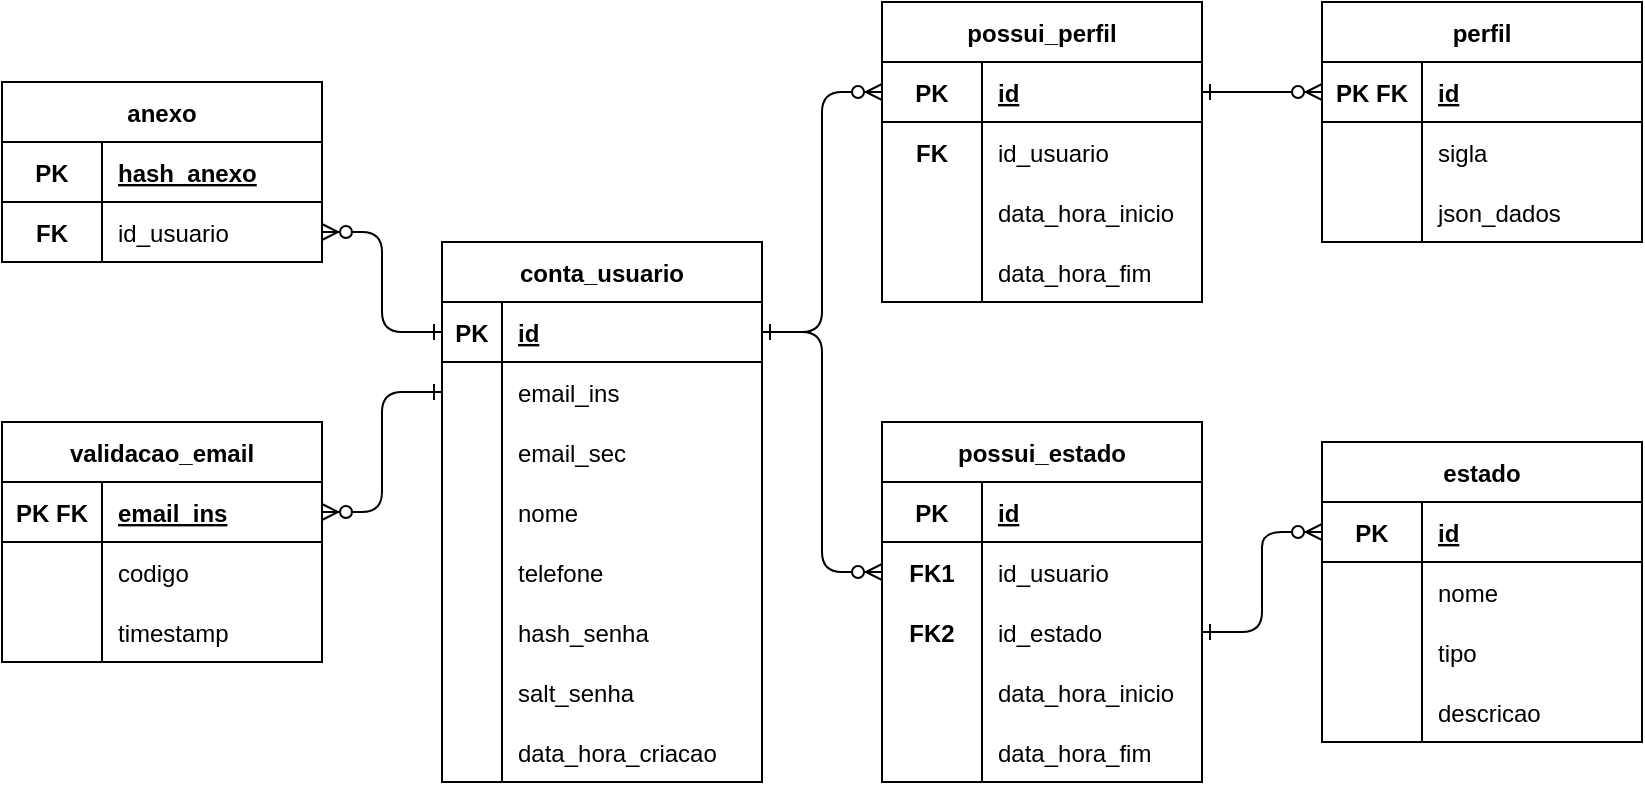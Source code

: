 <mxfile version="20.8.10" type="device"><diagram id="R2lEEEUBdFMjLlhIrx00" name="Page-1"><mxGraphModel dx="918" dy="593" grid="1" gridSize="10" guides="1" tooltips="1" connect="1" arrows="1" fold="1" page="1" pageScale="1" pageWidth="850" pageHeight="1100" math="0" shadow="0" extFonts="Permanent Marker^https://fonts.googleapis.com/css?family=Permanent+Marker"><root><mxCell id="0"/><mxCell id="1" parent="0"/><mxCell id="C-vyLk0tnHw3VtMMgP7b-1" value="" style="edgeStyle=entityRelationEdgeStyle;endArrow=ERzeroToMany;startArrow=ERone;endFill=1;startFill=0;entryX=1;entryY=0.5;entryDx=0;entryDy=0;exitX=0;exitY=0.5;exitDx=0;exitDy=0;" parent="1" source="hdHQE9Isms6MK_CqAOKc-28" target="C-vyLk0tnHw3VtMMgP7b-3" edge="1"><mxGeometry width="100" height="100" relative="1" as="geometry"><mxPoint x="440" y="770" as="sourcePoint"/><mxPoint x="460" y="215" as="targetPoint"/></mxGeometry></mxCell><mxCell id="C-vyLk0tnHw3VtMMgP7b-2" value="validacao_email" style="shape=table;startSize=30;container=1;collapsible=1;childLayout=tableLayout;fixedRows=1;rowLines=0;fontStyle=1;align=center;resizeLast=1;" parent="1" vertex="1"><mxGeometry x="10" y="270" width="160" height="120" as="geometry"><mxRectangle x="350" width="100" height="30" as="alternateBounds"/></mxGeometry></mxCell><mxCell id="C-vyLk0tnHw3VtMMgP7b-3" value="" style="shape=partialRectangle;collapsible=0;dropTarget=0;pointerEvents=0;fillColor=none;points=[[0,0.5],[1,0.5]];portConstraint=eastwest;top=0;left=0;right=0;bottom=1;" parent="C-vyLk0tnHw3VtMMgP7b-2" vertex="1"><mxGeometry y="30" width="160" height="30" as="geometry"/></mxCell><mxCell id="C-vyLk0tnHw3VtMMgP7b-4" value="PK FK" style="shape=partialRectangle;overflow=hidden;connectable=0;fillColor=none;top=0;left=0;bottom=0;right=0;fontStyle=1;" parent="C-vyLk0tnHw3VtMMgP7b-3" vertex="1"><mxGeometry width="50" height="30" as="geometry"><mxRectangle width="50" height="30" as="alternateBounds"/></mxGeometry></mxCell><mxCell id="C-vyLk0tnHw3VtMMgP7b-5" value="email_ins" style="shape=partialRectangle;overflow=hidden;connectable=0;fillColor=none;top=0;left=0;bottom=0;right=0;align=left;spacingLeft=6;fontStyle=5;strokeColor=none;" parent="C-vyLk0tnHw3VtMMgP7b-3" vertex="1"><mxGeometry x="50" width="110" height="30" as="geometry"><mxRectangle width="110" height="30" as="alternateBounds"/></mxGeometry></mxCell><mxCell id="1cr4TgTquxD-qMzIaofv-1" style="shape=partialRectangle;collapsible=0;dropTarget=0;pointerEvents=0;fillColor=none;points=[[0,0.5],[1,0.5]];portConstraint=eastwest;top=0;left=0;right=0;bottom=0;" parent="C-vyLk0tnHw3VtMMgP7b-2" vertex="1"><mxGeometry y="60" width="160" height="30" as="geometry"/></mxCell><mxCell id="1cr4TgTquxD-qMzIaofv-2" value="" style="shape=partialRectangle;overflow=hidden;connectable=0;fillColor=none;top=0;left=0;bottom=0;right=0;fontStyle=1;" parent="1cr4TgTquxD-qMzIaofv-1" vertex="1"><mxGeometry width="50" height="30" as="geometry"><mxRectangle width="50" height="30" as="alternateBounds"/></mxGeometry></mxCell><mxCell id="1cr4TgTquxD-qMzIaofv-3" value="codigo" style="shape=partialRectangle;overflow=hidden;connectable=0;fillColor=none;top=0;left=0;bottom=0;right=0;align=left;spacingLeft=6;fontStyle=0;strokeColor=none;" parent="1cr4TgTquxD-qMzIaofv-1" vertex="1"><mxGeometry x="50" width="110" height="30" as="geometry"><mxRectangle width="110" height="30" as="alternateBounds"/></mxGeometry></mxCell><mxCell id="qi7MQZ-iZh2KVc4ojS94-100" style="shape=partialRectangle;collapsible=0;dropTarget=0;pointerEvents=0;fillColor=none;points=[[0,0.5],[1,0.5]];portConstraint=eastwest;top=0;left=0;right=0;bottom=1;" parent="C-vyLk0tnHw3VtMMgP7b-2" vertex="1"><mxGeometry y="90" width="160" height="30" as="geometry"/></mxCell><mxCell id="qi7MQZ-iZh2KVc4ojS94-101" style="shape=partialRectangle;overflow=hidden;connectable=0;fillColor=none;top=0;left=0;bottom=0;right=0;fontStyle=1;" parent="qi7MQZ-iZh2KVc4ojS94-100" vertex="1"><mxGeometry width="50" height="30" as="geometry"><mxRectangle width="50" height="30" as="alternateBounds"/></mxGeometry></mxCell><mxCell id="qi7MQZ-iZh2KVc4ojS94-102" value="timestamp" style="shape=partialRectangle;overflow=hidden;connectable=0;fillColor=none;top=0;left=0;bottom=0;right=0;align=left;spacingLeft=6;fontStyle=0;strokeColor=none;" parent="qi7MQZ-iZh2KVc4ojS94-100" vertex="1"><mxGeometry x="50" width="110" height="30" as="geometry"><mxRectangle width="110" height="30" as="alternateBounds"/></mxGeometry></mxCell><mxCell id="C-vyLk0tnHw3VtMMgP7b-23" value="conta_usuario" style="shape=table;startSize=30;container=1;collapsible=1;childLayout=tableLayout;fixedRows=1;rowLines=0;fontStyle=1;align=center;resizeLast=1;" parent="1" vertex="1"><mxGeometry x="230" y="180" width="160" height="270" as="geometry"/></mxCell><mxCell id="C-vyLk0tnHw3VtMMgP7b-24" value="" style="shape=partialRectangle;collapsible=0;dropTarget=0;pointerEvents=0;fillColor=none;points=[[0,0.5],[1,0.5]];portConstraint=eastwest;top=0;left=0;right=0;bottom=1;" parent="C-vyLk0tnHw3VtMMgP7b-23" vertex="1"><mxGeometry y="30" width="160" height="30" as="geometry"/></mxCell><mxCell id="C-vyLk0tnHw3VtMMgP7b-25" value="PK" style="shape=partialRectangle;overflow=hidden;connectable=0;fillColor=none;top=0;left=0;bottom=0;right=0;fontStyle=1;" parent="C-vyLk0tnHw3VtMMgP7b-24" vertex="1"><mxGeometry width="30" height="30" as="geometry"><mxRectangle width="30" height="30" as="alternateBounds"/></mxGeometry></mxCell><mxCell id="C-vyLk0tnHw3VtMMgP7b-26" value="id" style="shape=partialRectangle;overflow=hidden;connectable=0;fillColor=none;top=0;left=0;bottom=0;right=0;align=left;spacingLeft=6;fontStyle=5;" parent="C-vyLk0tnHw3VtMMgP7b-24" vertex="1"><mxGeometry x="30" width="130" height="30" as="geometry"><mxRectangle width="130" height="30" as="alternateBounds"/></mxGeometry></mxCell><mxCell id="hdHQE9Isms6MK_CqAOKc-28" style="shape=partialRectangle;collapsible=0;dropTarget=0;pointerEvents=0;fillColor=none;points=[[0,0.5],[1,0.5]];portConstraint=eastwest;top=0;left=0;right=0;bottom=0;" parent="C-vyLk0tnHw3VtMMgP7b-23" vertex="1"><mxGeometry y="60" width="160" height="30" as="geometry"/></mxCell><mxCell id="hdHQE9Isms6MK_CqAOKc-29" style="shape=partialRectangle;overflow=hidden;connectable=0;fillColor=none;top=0;left=0;bottom=0;right=0;" parent="hdHQE9Isms6MK_CqAOKc-28" vertex="1"><mxGeometry width="30" height="30" as="geometry"><mxRectangle width="30" height="30" as="alternateBounds"/></mxGeometry></mxCell><mxCell id="hdHQE9Isms6MK_CqAOKc-30" value="email_ins" style="shape=partialRectangle;overflow=hidden;connectable=0;fillColor=none;top=0;left=0;bottom=0;right=0;align=left;spacingLeft=6;spacingTop=0;" parent="hdHQE9Isms6MK_CqAOKc-28" vertex="1"><mxGeometry x="30" width="130" height="30" as="geometry"><mxRectangle width="130" height="30" as="alternateBounds"/></mxGeometry></mxCell><mxCell id="hdHQE9Isms6MK_CqAOKc-31" style="shape=partialRectangle;collapsible=0;dropTarget=0;pointerEvents=0;fillColor=none;points=[[0,0.5],[1,0.5]];portConstraint=eastwest;top=0;left=0;right=0;bottom=0;" parent="C-vyLk0tnHw3VtMMgP7b-23" vertex="1"><mxGeometry y="90" width="160" height="30" as="geometry"/></mxCell><mxCell id="hdHQE9Isms6MK_CqAOKc-32" style="shape=partialRectangle;overflow=hidden;connectable=0;fillColor=none;top=0;left=0;bottom=0;right=0;" parent="hdHQE9Isms6MK_CqAOKc-31" vertex="1"><mxGeometry width="30" height="30" as="geometry"><mxRectangle width="30" height="30" as="alternateBounds"/></mxGeometry></mxCell><mxCell id="hdHQE9Isms6MK_CqAOKc-33" value="email_sec" style="shape=partialRectangle;overflow=hidden;connectable=0;fillColor=none;top=0;left=0;bottom=0;right=0;align=left;spacingLeft=6;spacingTop=0;" parent="hdHQE9Isms6MK_CqAOKc-31" vertex="1"><mxGeometry x="30" width="130" height="30" as="geometry"><mxRectangle width="130" height="30" as="alternateBounds"/></mxGeometry></mxCell><mxCell id="hdHQE9Isms6MK_CqAOKc-34" style="shape=partialRectangle;collapsible=0;dropTarget=0;pointerEvents=0;fillColor=none;points=[[0,0.5],[1,0.5]];portConstraint=eastwest;top=0;left=0;right=0;bottom=0;" parent="C-vyLk0tnHw3VtMMgP7b-23" vertex="1"><mxGeometry y="120" width="160" height="30" as="geometry"/></mxCell><mxCell id="hdHQE9Isms6MK_CqAOKc-35" style="shape=partialRectangle;overflow=hidden;connectable=0;fillColor=none;top=0;left=0;bottom=0;right=0;" parent="hdHQE9Isms6MK_CqAOKc-34" vertex="1"><mxGeometry width="30" height="30" as="geometry"><mxRectangle width="30" height="30" as="alternateBounds"/></mxGeometry></mxCell><mxCell id="hdHQE9Isms6MK_CqAOKc-36" value="nome" style="shape=partialRectangle;overflow=hidden;connectable=0;fillColor=none;top=0;left=0;bottom=0;right=0;align=left;spacingLeft=6;spacingTop=0;" parent="hdHQE9Isms6MK_CqAOKc-34" vertex="1"><mxGeometry x="30" width="130" height="30" as="geometry"><mxRectangle width="130" height="30" as="alternateBounds"/></mxGeometry></mxCell><mxCell id="hdHQE9Isms6MK_CqAOKc-37" style="shape=partialRectangle;collapsible=0;dropTarget=0;pointerEvents=0;fillColor=none;points=[[0,0.5],[1,0.5]];portConstraint=eastwest;top=0;left=0;right=0;bottom=0;" parent="C-vyLk0tnHw3VtMMgP7b-23" vertex="1"><mxGeometry y="150" width="160" height="30" as="geometry"/></mxCell><mxCell id="hdHQE9Isms6MK_CqAOKc-38" style="shape=partialRectangle;overflow=hidden;connectable=0;fillColor=none;top=0;left=0;bottom=0;right=0;" parent="hdHQE9Isms6MK_CqAOKc-37" vertex="1"><mxGeometry width="30" height="30" as="geometry"><mxRectangle width="30" height="30" as="alternateBounds"/></mxGeometry></mxCell><mxCell id="hdHQE9Isms6MK_CqAOKc-39" value="telefone" style="shape=partialRectangle;overflow=hidden;connectable=0;fillColor=none;top=0;left=0;bottom=0;right=0;align=left;spacingLeft=6;spacingTop=0;" parent="hdHQE9Isms6MK_CqAOKc-37" vertex="1"><mxGeometry x="30" width="130" height="30" as="geometry"><mxRectangle width="130" height="30" as="alternateBounds"/></mxGeometry></mxCell><mxCell id="qi7MQZ-iZh2KVc4ojS94-4" style="shape=partialRectangle;collapsible=0;dropTarget=0;pointerEvents=0;fillColor=none;points=[[0,0.5],[1,0.5]];portConstraint=eastwest;top=0;left=0;right=0;bottom=0;" parent="C-vyLk0tnHw3VtMMgP7b-23" vertex="1"><mxGeometry y="180" width="160" height="30" as="geometry"/></mxCell><mxCell id="qi7MQZ-iZh2KVc4ojS94-5" style="shape=partialRectangle;overflow=hidden;connectable=0;fillColor=none;top=0;left=0;bottom=0;right=0;" parent="qi7MQZ-iZh2KVc4ojS94-4" vertex="1"><mxGeometry width="30" height="30" as="geometry"><mxRectangle width="30" height="30" as="alternateBounds"/></mxGeometry></mxCell><mxCell id="qi7MQZ-iZh2KVc4ojS94-6" value="hash_senha" style="shape=partialRectangle;overflow=hidden;connectable=0;fillColor=none;top=0;left=0;bottom=0;right=0;align=left;spacingLeft=6;spacingTop=0;" parent="qi7MQZ-iZh2KVc4ojS94-4" vertex="1"><mxGeometry x="30" width="130" height="30" as="geometry"><mxRectangle width="130" height="30" as="alternateBounds"/></mxGeometry></mxCell><mxCell id="qi7MQZ-iZh2KVc4ojS94-103" style="shape=partialRectangle;collapsible=0;dropTarget=0;pointerEvents=0;fillColor=none;points=[[0,0.5],[1,0.5]];portConstraint=eastwest;top=0;left=0;right=0;bottom=0;" parent="C-vyLk0tnHw3VtMMgP7b-23" vertex="1"><mxGeometry y="210" width="160" height="30" as="geometry"/></mxCell><mxCell id="qi7MQZ-iZh2KVc4ojS94-104" style="shape=partialRectangle;overflow=hidden;connectable=0;fillColor=none;top=0;left=0;bottom=0;right=0;" parent="qi7MQZ-iZh2KVc4ojS94-103" vertex="1"><mxGeometry width="30" height="30" as="geometry"><mxRectangle width="30" height="30" as="alternateBounds"/></mxGeometry></mxCell><mxCell id="qi7MQZ-iZh2KVc4ojS94-105" value="salt_senha" style="shape=partialRectangle;overflow=hidden;connectable=0;fillColor=none;top=0;left=0;bottom=0;right=0;align=left;spacingLeft=6;spacingTop=0;" parent="qi7MQZ-iZh2KVc4ojS94-103" vertex="1"><mxGeometry x="30" width="130" height="30" as="geometry"><mxRectangle width="130" height="30" as="alternateBounds"/></mxGeometry></mxCell><mxCell id="qi7MQZ-iZh2KVc4ojS94-7" style="shape=partialRectangle;collapsible=0;dropTarget=0;pointerEvents=0;fillColor=none;points=[[0,0.5],[1,0.5]];portConstraint=eastwest;top=0;left=0;right=0;bottom=0;" parent="C-vyLk0tnHw3VtMMgP7b-23" vertex="1"><mxGeometry y="240" width="160" height="30" as="geometry"/></mxCell><mxCell id="qi7MQZ-iZh2KVc4ojS94-8" style="shape=partialRectangle;overflow=hidden;connectable=0;fillColor=none;top=0;left=0;bottom=0;right=0;" parent="qi7MQZ-iZh2KVc4ojS94-7" vertex="1"><mxGeometry width="30" height="30" as="geometry"><mxRectangle width="30" height="30" as="alternateBounds"/></mxGeometry></mxCell><mxCell id="qi7MQZ-iZh2KVc4ojS94-9" value="data_hora_criacao" style="shape=partialRectangle;overflow=hidden;connectable=0;fillColor=none;top=0;left=0;bottom=0;right=0;align=left;spacingLeft=6;spacingTop=0;" parent="qi7MQZ-iZh2KVc4ojS94-7" vertex="1"><mxGeometry x="30" width="130" height="30" as="geometry"><mxRectangle width="130" height="30" as="alternateBounds"/></mxGeometry></mxCell><mxCell id="qi7MQZ-iZh2KVc4ojS94-34" value="possui_perfil" style="shape=table;startSize=30;container=1;collapsible=1;childLayout=tableLayout;fixedRows=1;rowLines=0;fontStyle=1;align=center;resizeLast=1;" parent="1" vertex="1"><mxGeometry x="450" y="60" width="160" height="150" as="geometry"><mxRectangle x="350" width="100" height="30" as="alternateBounds"/></mxGeometry></mxCell><mxCell id="qi7MQZ-iZh2KVc4ojS94-35" value="" style="shape=partialRectangle;collapsible=0;dropTarget=0;pointerEvents=0;fillColor=none;points=[[0,0.5],[1,0.5]];portConstraint=eastwest;top=0;left=0;right=0;bottom=1;" parent="qi7MQZ-iZh2KVc4ojS94-34" vertex="1"><mxGeometry y="30" width="160" height="30" as="geometry"/></mxCell><mxCell id="qi7MQZ-iZh2KVc4ojS94-36" value="PK" style="shape=partialRectangle;overflow=hidden;connectable=0;fillColor=none;top=0;left=0;bottom=0;right=0;fontStyle=1;" parent="qi7MQZ-iZh2KVc4ojS94-35" vertex="1"><mxGeometry width="50" height="30" as="geometry"><mxRectangle width="50" height="30" as="alternateBounds"/></mxGeometry></mxCell><mxCell id="qi7MQZ-iZh2KVc4ojS94-37" value="id" style="shape=partialRectangle;overflow=hidden;connectable=0;fillColor=none;top=0;left=0;bottom=0;right=0;align=left;spacingLeft=6;fontStyle=5;strokeColor=none;" parent="qi7MQZ-iZh2KVc4ojS94-35" vertex="1"><mxGeometry x="50" width="110" height="30" as="geometry"><mxRectangle width="110" height="30" as="alternateBounds"/></mxGeometry></mxCell><mxCell id="qi7MQZ-iZh2KVc4ojS94-38" style="shape=partialRectangle;collapsible=0;dropTarget=0;pointerEvents=0;fillColor=none;points=[[0,0.5],[1,0.5]];portConstraint=eastwest;top=0;left=0;right=0;bottom=0;" parent="qi7MQZ-iZh2KVc4ojS94-34" vertex="1"><mxGeometry y="60" width="160" height="30" as="geometry"/></mxCell><mxCell id="qi7MQZ-iZh2KVc4ojS94-39" value="FK" style="shape=partialRectangle;overflow=hidden;connectable=0;fillColor=none;top=0;left=0;bottom=0;right=0;fontStyle=1;" parent="qi7MQZ-iZh2KVc4ojS94-38" vertex="1"><mxGeometry width="50" height="30" as="geometry"><mxRectangle width="50" height="30" as="alternateBounds"/></mxGeometry></mxCell><mxCell id="qi7MQZ-iZh2KVc4ojS94-40" value="id_usuario" style="shape=partialRectangle;overflow=hidden;connectable=0;fillColor=none;top=0;left=0;bottom=0;right=0;align=left;spacingLeft=6;fontStyle=0;strokeColor=none;" parent="qi7MQZ-iZh2KVc4ojS94-38" vertex="1"><mxGeometry x="50" width="110" height="30" as="geometry"><mxRectangle width="110" height="30" as="alternateBounds"/></mxGeometry></mxCell><mxCell id="qi7MQZ-iZh2KVc4ojS94-44" style="shape=partialRectangle;collapsible=0;dropTarget=0;pointerEvents=0;fillColor=none;points=[[0,0.5],[1,0.5]];portConstraint=eastwest;top=0;left=0;right=0;bottom=0;" parent="qi7MQZ-iZh2KVc4ojS94-34" vertex="1"><mxGeometry y="90" width="160" height="30" as="geometry"/></mxCell><mxCell id="qi7MQZ-iZh2KVc4ojS94-45" style="shape=partialRectangle;overflow=hidden;connectable=0;fillColor=none;top=0;left=0;bottom=0;right=0;fontStyle=1;" parent="qi7MQZ-iZh2KVc4ojS94-44" vertex="1"><mxGeometry width="50" height="30" as="geometry"><mxRectangle width="50" height="30" as="alternateBounds"/></mxGeometry></mxCell><mxCell id="qi7MQZ-iZh2KVc4ojS94-46" value="data_hora_inicio" style="shape=partialRectangle;overflow=hidden;connectable=0;fillColor=none;top=0;left=0;bottom=0;right=0;align=left;spacingLeft=6;fontStyle=0;strokeColor=none;" parent="qi7MQZ-iZh2KVc4ojS94-44" vertex="1"><mxGeometry x="50" width="110" height="30" as="geometry"><mxRectangle width="110" height="30" as="alternateBounds"/></mxGeometry></mxCell><mxCell id="qi7MQZ-iZh2KVc4ojS94-61" style="shape=partialRectangle;collapsible=0;dropTarget=0;pointerEvents=0;fillColor=none;points=[[0,0.5],[1,0.5]];portConstraint=eastwest;top=0;left=0;right=0;bottom=1;" parent="qi7MQZ-iZh2KVc4ojS94-34" vertex="1"><mxGeometry y="120" width="160" height="30" as="geometry"/></mxCell><mxCell id="qi7MQZ-iZh2KVc4ojS94-62" style="shape=partialRectangle;overflow=hidden;connectable=0;fillColor=none;top=0;left=0;bottom=0;right=0;fontStyle=1;" parent="qi7MQZ-iZh2KVc4ojS94-61" vertex="1"><mxGeometry width="50" height="30" as="geometry"><mxRectangle width="50" height="30" as="alternateBounds"/></mxGeometry></mxCell><mxCell id="qi7MQZ-iZh2KVc4ojS94-63" value="data_hora_fim" style="shape=partialRectangle;overflow=hidden;connectable=0;fillColor=none;top=0;left=0;bottom=0;right=0;align=left;spacingLeft=6;fontStyle=0;strokeColor=none;" parent="qi7MQZ-iZh2KVc4ojS94-61" vertex="1"><mxGeometry x="50" width="110" height="30" as="geometry"><mxRectangle width="110" height="30" as="alternateBounds"/></mxGeometry></mxCell><mxCell id="qi7MQZ-iZh2KVc4ojS94-47" value="" style="edgeStyle=entityRelationEdgeStyle;endArrow=ERzeroToMany;startArrow=ERone;endFill=1;startFill=0;exitX=1;exitY=0.5;exitDx=0;exitDy=0;entryX=0;entryY=0.5;entryDx=0;entryDy=0;" parent="1" source="C-vyLk0tnHw3VtMMgP7b-24" target="qi7MQZ-iZh2KVc4ojS94-35" edge="1"><mxGeometry width="100" height="100" relative="1" as="geometry"><mxPoint x="400" y="135" as="sourcePoint"/><mxPoint x="380" y="100" as="targetPoint"/></mxGeometry></mxCell><mxCell id="qi7MQZ-iZh2KVc4ojS94-48" value="perfil" style="shape=table;startSize=30;container=1;collapsible=1;childLayout=tableLayout;fixedRows=1;rowLines=0;fontStyle=1;align=center;resizeLast=1;" parent="1" vertex="1"><mxGeometry x="670" y="60" width="160" height="120" as="geometry"><mxRectangle x="350" width="100" height="30" as="alternateBounds"/></mxGeometry></mxCell><mxCell id="qi7MQZ-iZh2KVc4ojS94-49" value="" style="shape=partialRectangle;collapsible=0;dropTarget=0;pointerEvents=0;fillColor=none;points=[[0,0.5],[1,0.5]];portConstraint=eastwest;top=0;left=0;right=0;bottom=1;" parent="qi7MQZ-iZh2KVc4ojS94-48" vertex="1"><mxGeometry y="30" width="160" height="30" as="geometry"/></mxCell><mxCell id="qi7MQZ-iZh2KVc4ojS94-50" value="PK FK" style="shape=partialRectangle;overflow=hidden;connectable=0;fillColor=none;top=0;left=0;bottom=0;right=0;fontStyle=1;" parent="qi7MQZ-iZh2KVc4ojS94-49" vertex="1"><mxGeometry width="50" height="30" as="geometry"><mxRectangle width="50" height="30" as="alternateBounds"/></mxGeometry></mxCell><mxCell id="qi7MQZ-iZh2KVc4ojS94-51" value="id" style="shape=partialRectangle;overflow=hidden;connectable=0;fillColor=none;top=0;left=0;bottom=0;right=0;align=left;spacingLeft=6;fontStyle=5;strokeColor=none;" parent="qi7MQZ-iZh2KVc4ojS94-49" vertex="1"><mxGeometry x="50" width="110" height="30" as="geometry"><mxRectangle width="110" height="30" as="alternateBounds"/></mxGeometry></mxCell><mxCell id="qi7MQZ-iZh2KVc4ojS94-52" style="shape=partialRectangle;collapsible=0;dropTarget=0;pointerEvents=0;fillColor=none;points=[[0,0.5],[1,0.5]];portConstraint=eastwest;top=0;left=0;right=0;bottom=0;" parent="qi7MQZ-iZh2KVc4ojS94-48" vertex="1"><mxGeometry y="60" width="160" height="30" as="geometry"/></mxCell><mxCell id="qi7MQZ-iZh2KVc4ojS94-53" value="" style="shape=partialRectangle;overflow=hidden;connectable=0;fillColor=none;top=0;left=0;bottom=0;right=0;fontStyle=1;" parent="qi7MQZ-iZh2KVc4ojS94-52" vertex="1"><mxGeometry width="50" height="30" as="geometry"><mxRectangle width="50" height="30" as="alternateBounds"/></mxGeometry></mxCell><mxCell id="qi7MQZ-iZh2KVc4ojS94-54" value="sigla" style="shape=partialRectangle;overflow=hidden;connectable=0;fillColor=none;top=0;left=0;bottom=0;right=0;align=left;spacingLeft=6;fontStyle=0;strokeColor=none;" parent="qi7MQZ-iZh2KVc4ojS94-52" vertex="1"><mxGeometry x="50" width="110" height="30" as="geometry"><mxRectangle width="110" height="30" as="alternateBounds"/></mxGeometry></mxCell><mxCell id="20zAhJE0Gz-tP5WSTlFy-13" style="shape=partialRectangle;collapsible=0;dropTarget=0;pointerEvents=0;fillColor=none;points=[[0,0.5],[1,0.5]];portConstraint=eastwest;top=0;left=0;right=0;bottom=0;" vertex="1" parent="qi7MQZ-iZh2KVc4ojS94-48"><mxGeometry y="90" width="160" height="30" as="geometry"/></mxCell><mxCell id="20zAhJE0Gz-tP5WSTlFy-14" style="shape=partialRectangle;overflow=hidden;connectable=0;fillColor=none;top=0;left=0;bottom=0;right=0;fontStyle=1;" vertex="1" parent="20zAhJE0Gz-tP5WSTlFy-13"><mxGeometry width="50" height="30" as="geometry"><mxRectangle width="50" height="30" as="alternateBounds"/></mxGeometry></mxCell><mxCell id="20zAhJE0Gz-tP5WSTlFy-15" value="json_dados" style="shape=partialRectangle;overflow=hidden;connectable=0;fillColor=none;top=0;left=0;bottom=0;right=0;align=left;spacingLeft=6;fontStyle=0;strokeColor=none;" vertex="1" parent="20zAhJE0Gz-tP5WSTlFy-13"><mxGeometry x="50" width="110" height="30" as="geometry"><mxRectangle width="110" height="30" as="alternateBounds"/></mxGeometry></mxCell><mxCell id="qi7MQZ-iZh2KVc4ojS94-64" value="" style="edgeStyle=entityRelationEdgeStyle;endArrow=ERzeroToMany;startArrow=ERone;endFill=1;startFill=0;entryX=0;entryY=0.5;entryDx=0;entryDy=0;exitX=1;exitY=0.5;exitDx=0;exitDy=0;" parent="1" source="qi7MQZ-iZh2KVc4ojS94-35" target="qi7MQZ-iZh2KVc4ojS94-49" edge="1"><mxGeometry width="100" height="100" relative="1" as="geometry"><mxPoint x="610" y="100" as="sourcePoint"/><mxPoint x="450" y="125" as="targetPoint"/></mxGeometry></mxCell><mxCell id="qi7MQZ-iZh2KVc4ojS94-66" value="possui_estado" style="shape=table;startSize=30;container=1;collapsible=1;childLayout=tableLayout;fixedRows=1;rowLines=0;fontStyle=1;align=center;resizeLast=1;" parent="1" vertex="1"><mxGeometry x="450" y="270" width="160" height="180" as="geometry"><mxRectangle x="350" width="100" height="30" as="alternateBounds"/></mxGeometry></mxCell><mxCell id="qi7MQZ-iZh2KVc4ojS94-67" value="" style="shape=partialRectangle;collapsible=0;dropTarget=0;pointerEvents=0;fillColor=none;points=[[0,0.5],[1,0.5]];portConstraint=eastwest;top=0;left=0;right=0;bottom=1;" parent="qi7MQZ-iZh2KVc4ojS94-66" vertex="1"><mxGeometry y="30" width="160" height="30" as="geometry"/></mxCell><mxCell id="qi7MQZ-iZh2KVc4ojS94-68" value="PK" style="shape=partialRectangle;overflow=hidden;connectable=0;fillColor=none;top=0;left=0;bottom=0;right=0;fontStyle=1;" parent="qi7MQZ-iZh2KVc4ojS94-67" vertex="1"><mxGeometry width="50" height="30" as="geometry"><mxRectangle width="50" height="30" as="alternateBounds"/></mxGeometry></mxCell><mxCell id="qi7MQZ-iZh2KVc4ojS94-69" value="id" style="shape=partialRectangle;overflow=hidden;connectable=0;fillColor=none;top=0;left=0;bottom=0;right=0;align=left;spacingLeft=6;fontStyle=5;strokeColor=none;" parent="qi7MQZ-iZh2KVc4ojS94-67" vertex="1"><mxGeometry x="50" width="110" height="30" as="geometry"><mxRectangle width="110" height="30" as="alternateBounds"/></mxGeometry></mxCell><mxCell id="qi7MQZ-iZh2KVc4ojS94-70" style="shape=partialRectangle;collapsible=0;dropTarget=0;pointerEvents=0;fillColor=none;points=[[0,0.5],[1,0.5]];portConstraint=eastwest;top=0;left=0;right=0;bottom=0;" parent="qi7MQZ-iZh2KVc4ojS94-66" vertex="1"><mxGeometry y="60" width="160" height="30" as="geometry"/></mxCell><mxCell id="qi7MQZ-iZh2KVc4ojS94-71" value="FK1" style="shape=partialRectangle;overflow=hidden;connectable=0;fillColor=none;top=0;left=0;bottom=0;right=0;fontStyle=1;" parent="qi7MQZ-iZh2KVc4ojS94-70" vertex="1"><mxGeometry width="50" height="30" as="geometry"><mxRectangle width="50" height="30" as="alternateBounds"/></mxGeometry></mxCell><mxCell id="qi7MQZ-iZh2KVc4ojS94-72" value="id_usuario" style="shape=partialRectangle;overflow=hidden;connectable=0;fillColor=none;top=0;left=0;bottom=0;right=0;align=left;spacingLeft=6;fontStyle=0;strokeColor=none;" parent="qi7MQZ-iZh2KVc4ojS94-70" vertex="1"><mxGeometry x="50" width="110" height="30" as="geometry"><mxRectangle width="110" height="30" as="alternateBounds"/></mxGeometry></mxCell><mxCell id="qi7MQZ-iZh2KVc4ojS94-73" style="shape=partialRectangle;collapsible=0;dropTarget=0;pointerEvents=0;fillColor=none;points=[[0,0.5],[1,0.5]];portConstraint=eastwest;top=0;left=0;right=0;bottom=0;" parent="qi7MQZ-iZh2KVc4ojS94-66" vertex="1"><mxGeometry y="90" width="160" height="30" as="geometry"/></mxCell><mxCell id="qi7MQZ-iZh2KVc4ojS94-74" value="FK2" style="shape=partialRectangle;overflow=hidden;connectable=0;fillColor=none;top=0;left=0;bottom=0;right=0;fontStyle=1;" parent="qi7MQZ-iZh2KVc4ojS94-73" vertex="1"><mxGeometry width="50" height="30" as="geometry"><mxRectangle width="50" height="30" as="alternateBounds"/></mxGeometry></mxCell><mxCell id="qi7MQZ-iZh2KVc4ojS94-75" value="id_estado" style="shape=partialRectangle;overflow=hidden;connectable=0;fillColor=none;top=0;left=0;bottom=0;right=0;align=left;spacingLeft=6;fontStyle=0;strokeColor=none;" parent="qi7MQZ-iZh2KVc4ojS94-73" vertex="1"><mxGeometry x="50" width="110" height="30" as="geometry"><mxRectangle width="110" height="30" as="alternateBounds"/></mxGeometry></mxCell><mxCell id="qi7MQZ-iZh2KVc4ojS94-76" style="shape=partialRectangle;collapsible=0;dropTarget=0;pointerEvents=0;fillColor=none;points=[[0,0.5],[1,0.5]];portConstraint=eastwest;top=0;left=0;right=0;bottom=0;" parent="qi7MQZ-iZh2KVc4ojS94-66" vertex="1"><mxGeometry y="120" width="160" height="30" as="geometry"/></mxCell><mxCell id="qi7MQZ-iZh2KVc4ojS94-77" style="shape=partialRectangle;overflow=hidden;connectable=0;fillColor=none;top=0;left=0;bottom=0;right=0;fontStyle=1;" parent="qi7MQZ-iZh2KVc4ojS94-76" vertex="1"><mxGeometry width="50" height="30" as="geometry"><mxRectangle width="50" height="30" as="alternateBounds"/></mxGeometry></mxCell><mxCell id="qi7MQZ-iZh2KVc4ojS94-78" value="data_hora_inicio" style="shape=partialRectangle;overflow=hidden;connectable=0;fillColor=none;top=0;left=0;bottom=0;right=0;align=left;spacingLeft=6;fontStyle=0;strokeColor=none;" parent="qi7MQZ-iZh2KVc4ojS94-76" vertex="1"><mxGeometry x="50" width="110" height="30" as="geometry"><mxRectangle width="110" height="30" as="alternateBounds"/></mxGeometry></mxCell><mxCell id="qi7MQZ-iZh2KVc4ojS94-79" style="shape=partialRectangle;collapsible=0;dropTarget=0;pointerEvents=0;fillColor=none;points=[[0,0.5],[1,0.5]];portConstraint=eastwest;top=0;left=0;right=0;bottom=1;" parent="qi7MQZ-iZh2KVc4ojS94-66" vertex="1"><mxGeometry y="150" width="160" height="30" as="geometry"/></mxCell><mxCell id="qi7MQZ-iZh2KVc4ojS94-80" style="shape=partialRectangle;overflow=hidden;connectable=0;fillColor=none;top=0;left=0;bottom=0;right=0;fontStyle=1;" parent="qi7MQZ-iZh2KVc4ojS94-79" vertex="1"><mxGeometry width="50" height="30" as="geometry"><mxRectangle width="50" height="30" as="alternateBounds"/></mxGeometry></mxCell><mxCell id="qi7MQZ-iZh2KVc4ojS94-81" value="data_hora_fim" style="shape=partialRectangle;overflow=hidden;connectable=0;fillColor=none;top=0;left=0;bottom=0;right=0;align=left;spacingLeft=6;fontStyle=0;strokeColor=none;" parent="qi7MQZ-iZh2KVc4ojS94-79" vertex="1"><mxGeometry x="50" width="110" height="30" as="geometry"><mxRectangle width="110" height="30" as="alternateBounds"/></mxGeometry></mxCell><mxCell id="qi7MQZ-iZh2KVc4ojS94-82" value="estado" style="shape=table;startSize=30;container=1;collapsible=1;childLayout=tableLayout;fixedRows=1;rowLines=0;fontStyle=1;align=center;resizeLast=1;" parent="1" vertex="1"><mxGeometry x="670" y="280" width="160" height="150" as="geometry"><mxRectangle x="350" width="100" height="30" as="alternateBounds"/></mxGeometry></mxCell><mxCell id="qi7MQZ-iZh2KVc4ojS94-83" value="" style="shape=partialRectangle;collapsible=0;dropTarget=0;pointerEvents=0;fillColor=none;points=[[0,0.5],[1,0.5]];portConstraint=eastwest;top=0;left=0;right=0;bottom=1;" parent="qi7MQZ-iZh2KVc4ojS94-82" vertex="1"><mxGeometry y="30" width="160" height="30" as="geometry"/></mxCell><mxCell id="qi7MQZ-iZh2KVc4ojS94-84" value="PK" style="shape=partialRectangle;overflow=hidden;connectable=0;fillColor=none;top=0;left=0;bottom=0;right=0;fontStyle=1;" parent="qi7MQZ-iZh2KVc4ojS94-83" vertex="1"><mxGeometry width="50" height="30" as="geometry"><mxRectangle width="50" height="30" as="alternateBounds"/></mxGeometry></mxCell><mxCell id="qi7MQZ-iZh2KVc4ojS94-85" value="id" style="shape=partialRectangle;overflow=hidden;connectable=0;fillColor=none;top=0;left=0;bottom=0;right=0;align=left;spacingLeft=6;fontStyle=5;strokeColor=none;" parent="qi7MQZ-iZh2KVc4ojS94-83" vertex="1"><mxGeometry x="50" width="110" height="30" as="geometry"><mxRectangle width="110" height="30" as="alternateBounds"/></mxGeometry></mxCell><mxCell id="qi7MQZ-iZh2KVc4ojS94-86" style="shape=partialRectangle;collapsible=0;dropTarget=0;pointerEvents=0;fillColor=none;points=[[0,0.5],[1,0.5]];portConstraint=eastwest;top=0;left=0;right=0;bottom=0;" parent="qi7MQZ-iZh2KVc4ojS94-82" vertex="1"><mxGeometry y="60" width="160" height="30" as="geometry"/></mxCell><mxCell id="qi7MQZ-iZh2KVc4ojS94-87" value="" style="shape=partialRectangle;overflow=hidden;connectable=0;fillColor=none;top=0;left=0;bottom=0;right=0;fontStyle=1;" parent="qi7MQZ-iZh2KVc4ojS94-86" vertex="1"><mxGeometry width="50" height="30" as="geometry"><mxRectangle width="50" height="30" as="alternateBounds"/></mxGeometry></mxCell><mxCell id="qi7MQZ-iZh2KVc4ojS94-88" value="nome" style="shape=partialRectangle;overflow=hidden;connectable=0;fillColor=none;top=0;left=0;bottom=0;right=0;align=left;spacingLeft=6;fontStyle=0;strokeColor=none;" parent="qi7MQZ-iZh2KVc4ojS94-86" vertex="1"><mxGeometry x="50" width="110" height="30" as="geometry"><mxRectangle width="110" height="30" as="alternateBounds"/></mxGeometry></mxCell><mxCell id="qi7MQZ-iZh2KVc4ojS94-97" style="shape=partialRectangle;collapsible=0;dropTarget=0;pointerEvents=0;fillColor=none;points=[[0,0.5],[1,0.5]];portConstraint=eastwest;top=0;left=0;right=0;bottom=0;" parent="qi7MQZ-iZh2KVc4ojS94-82" vertex="1"><mxGeometry y="90" width="160" height="30" as="geometry"/></mxCell><mxCell id="qi7MQZ-iZh2KVc4ojS94-98" style="shape=partialRectangle;overflow=hidden;connectable=0;fillColor=none;top=0;left=0;bottom=0;right=0;fontStyle=1;" parent="qi7MQZ-iZh2KVc4ojS94-97" vertex="1"><mxGeometry width="50" height="30" as="geometry"><mxRectangle width="50" height="30" as="alternateBounds"/></mxGeometry></mxCell><mxCell id="qi7MQZ-iZh2KVc4ojS94-99" value="tipo" style="shape=partialRectangle;overflow=hidden;connectable=0;fillColor=none;top=0;left=0;bottom=0;right=0;align=left;spacingLeft=6;fontStyle=0;strokeColor=none;" parent="qi7MQZ-iZh2KVc4ojS94-97" vertex="1"><mxGeometry x="50" width="110" height="30" as="geometry"><mxRectangle width="110" height="30" as="alternateBounds"/></mxGeometry></mxCell><mxCell id="qi7MQZ-iZh2KVc4ojS94-89" style="shape=partialRectangle;collapsible=0;dropTarget=0;pointerEvents=0;fillColor=none;points=[[0,0.5],[1,0.5]];portConstraint=eastwest;top=0;left=0;right=0;bottom=0;" parent="qi7MQZ-iZh2KVc4ojS94-82" vertex="1"><mxGeometry y="120" width="160" height="30" as="geometry"/></mxCell><mxCell id="qi7MQZ-iZh2KVc4ojS94-90" style="shape=partialRectangle;overflow=hidden;connectable=0;fillColor=none;top=0;left=0;bottom=0;right=0;fontStyle=1;" parent="qi7MQZ-iZh2KVc4ojS94-89" vertex="1"><mxGeometry width="50" height="30" as="geometry"><mxRectangle width="50" height="30" as="alternateBounds"/></mxGeometry></mxCell><mxCell id="qi7MQZ-iZh2KVc4ojS94-91" value="descricao" style="shape=partialRectangle;overflow=hidden;connectable=0;fillColor=none;top=0;left=0;bottom=0;right=0;align=left;spacingLeft=6;fontStyle=0;strokeColor=none;" parent="qi7MQZ-iZh2KVc4ojS94-89" vertex="1"><mxGeometry x="50" width="110" height="30" as="geometry"><mxRectangle width="110" height="30" as="alternateBounds"/></mxGeometry></mxCell><mxCell id="qi7MQZ-iZh2KVc4ojS94-92" value="" style="edgeStyle=entityRelationEdgeStyle;endArrow=ERzeroToMany;startArrow=ERone;endFill=1;startFill=0;entryX=0;entryY=0.5;entryDx=0;entryDy=0;exitX=1;exitY=0.5;exitDx=0;exitDy=0;" parent="1" source="C-vyLk0tnHw3VtMMgP7b-24" target="qi7MQZ-iZh2KVc4ojS94-70" edge="1"><mxGeometry width="100" height="100" relative="1" as="geometry"><mxPoint x="400" y="135" as="sourcePoint"/><mxPoint x="460" y="325" as="targetPoint"/></mxGeometry></mxCell><mxCell id="qi7MQZ-iZh2KVc4ojS94-96" value="" style="edgeStyle=entityRelationEdgeStyle;endArrow=ERzeroToMany;startArrow=ERone;endFill=1;startFill=0;entryX=0;entryY=0.5;entryDx=0;entryDy=0;exitX=1;exitY=0.5;exitDx=0;exitDy=0;" parent="1" source="qi7MQZ-iZh2KVc4ojS94-73" target="qi7MQZ-iZh2KVc4ojS94-83" edge="1"><mxGeometry width="100" height="100" relative="1" as="geometry"><mxPoint x="720.0" y="230" as="sourcePoint"/><mxPoint x="780" y="350" as="targetPoint"/></mxGeometry></mxCell><mxCell id="qi7MQZ-iZh2KVc4ojS94-106" value="anexo" style="shape=table;startSize=30;container=1;collapsible=1;childLayout=tableLayout;fixedRows=1;rowLines=0;fontStyle=1;align=center;resizeLast=1;" parent="1" vertex="1"><mxGeometry x="10" y="100" width="160" height="90" as="geometry"><mxRectangle x="350" width="100" height="30" as="alternateBounds"/></mxGeometry></mxCell><mxCell id="qi7MQZ-iZh2KVc4ojS94-107" value="" style="shape=partialRectangle;collapsible=0;dropTarget=0;pointerEvents=0;fillColor=none;points=[[0,0.5],[1,0.5]];portConstraint=eastwest;top=0;left=0;right=0;bottom=1;" parent="qi7MQZ-iZh2KVc4ojS94-106" vertex="1"><mxGeometry y="30" width="160" height="30" as="geometry"/></mxCell><mxCell id="qi7MQZ-iZh2KVc4ojS94-108" value="PK" style="shape=partialRectangle;overflow=hidden;connectable=0;fillColor=none;top=0;left=0;bottom=0;right=0;fontStyle=1;" parent="qi7MQZ-iZh2KVc4ojS94-107" vertex="1"><mxGeometry width="50" height="30" as="geometry"><mxRectangle width="50" height="30" as="alternateBounds"/></mxGeometry></mxCell><mxCell id="qi7MQZ-iZh2KVc4ojS94-109" value="hash_anexo" style="shape=partialRectangle;overflow=hidden;connectable=0;fillColor=none;top=0;left=0;bottom=0;right=0;align=left;spacingLeft=6;fontStyle=5;strokeColor=none;" parent="qi7MQZ-iZh2KVc4ojS94-107" vertex="1"><mxGeometry x="50" width="110" height="30" as="geometry"><mxRectangle width="110" height="30" as="alternateBounds"/></mxGeometry></mxCell><mxCell id="qi7MQZ-iZh2KVc4ojS94-110" style="shape=partialRectangle;collapsible=0;dropTarget=0;pointerEvents=0;fillColor=none;points=[[0,0.5],[1,0.5]];portConstraint=eastwest;top=0;left=0;right=0;bottom=0;" parent="qi7MQZ-iZh2KVc4ojS94-106" vertex="1"><mxGeometry y="60" width="160" height="30" as="geometry"/></mxCell><mxCell id="qi7MQZ-iZh2KVc4ojS94-111" value="FK" style="shape=partialRectangle;overflow=hidden;connectable=0;fillColor=none;top=0;left=0;bottom=0;right=0;fontStyle=1;" parent="qi7MQZ-iZh2KVc4ojS94-110" vertex="1"><mxGeometry width="50" height="30" as="geometry"><mxRectangle width="50" height="30" as="alternateBounds"/></mxGeometry></mxCell><mxCell id="qi7MQZ-iZh2KVc4ojS94-112" value="id_usuario" style="shape=partialRectangle;overflow=hidden;connectable=0;fillColor=none;top=0;left=0;bottom=0;right=0;align=left;spacingLeft=6;fontStyle=0;strokeColor=none;" parent="qi7MQZ-iZh2KVc4ojS94-110" vertex="1"><mxGeometry x="50" width="110" height="30" as="geometry"><mxRectangle width="110" height="30" as="alternateBounds"/></mxGeometry></mxCell><mxCell id="qi7MQZ-iZh2KVc4ojS94-116" value="" style="edgeStyle=entityRelationEdgeStyle;endArrow=ERzeroToMany;startArrow=ERone;endFill=1;startFill=0;entryX=1;entryY=0.5;entryDx=0;entryDy=0;exitX=0;exitY=0.5;exitDx=0;exitDy=0;" parent="1" source="C-vyLk0tnHw3VtMMgP7b-24" target="qi7MQZ-iZh2KVc4ojS94-110" edge="1"><mxGeometry width="100" height="100" relative="1" as="geometry"><mxPoint x="240" y="265" as="sourcePoint"/><mxPoint x="180" y="325" as="targetPoint"/></mxGeometry></mxCell></root></mxGraphModel></diagram></mxfile>